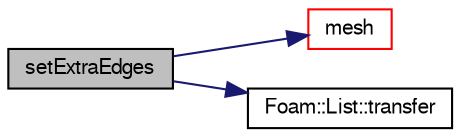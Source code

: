 digraph "setExtraEdges"
{
  bgcolor="transparent";
  edge [fontname="FreeSans",fontsize="10",labelfontname="FreeSans",labelfontsize="10"];
  node [fontname="FreeSans",fontsize="10",shape=record];
  rankdir="LR";
  Node2751 [label="setExtraEdges",height=0.2,width=0.4,color="black", fillcolor="grey75", style="filled", fontcolor="black"];
  Node2751 -> Node2752 [color="midnightblue",fontsize="10",style="solid",fontname="FreeSans"];
  Node2752 [label="mesh",height=0.2,width=0.4,color="red",URL="$a21430.html#a6d5e6463d124593c34d8d925916d41d7"];
  Node2751 -> Node2796 [color="midnightblue",fontsize="10",style="solid",fontname="FreeSans"];
  Node2796 [label="Foam::List::transfer",height=0.2,width=0.4,color="black",URL="$a25694.html#a25ad1d2084d16b234b0cf91c07e832c0",tooltip="Transfer the contents of the argument List into this list. "];
}
